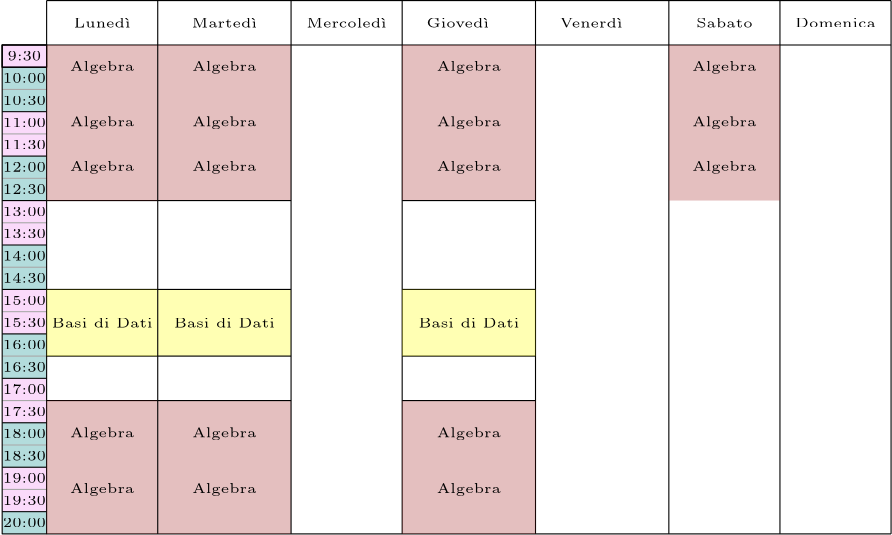 <?xml version="1.0"?>
<!DOCTYPE ipe SYSTEM "ipe.dtd">
<ipe version="70218" creator="Ipe 7.2.28">
<info created="D:20240102143154" modified="D:20240102145701"/>
<ipestyle name="basic">
<symbol name="arrow/arc(spx)">
<path stroke="sym-stroke" fill="sym-stroke" pen="sym-pen">
0 0 m
-1 0.333 l
-1 -0.333 l
h
</path>
</symbol>
<symbol name="arrow/farc(spx)">
<path stroke="sym-stroke" fill="white" pen="sym-pen">
0 0 m
-1 0.333 l
-1 -0.333 l
h
</path>
</symbol>
<symbol name="arrow/ptarc(spx)">
<path stroke="sym-stroke" fill="sym-stroke" pen="sym-pen">
0 0 m
-1 0.333 l
-0.8 0 l
-1 -0.333 l
h
</path>
</symbol>
<symbol name="arrow/fptarc(spx)">
<path stroke="sym-stroke" fill="white" pen="sym-pen">
0 0 m
-1 0.333 l
-0.8 0 l
-1 -0.333 l
h
</path>
</symbol>
<symbol name="mark/circle(sx)" transformations="translations">
<path fill="sym-stroke">
0.6 0 0 0.6 0 0 e
0.4 0 0 0.4 0 0 e
</path>
</symbol>
<symbol name="mark/disk(sx)" transformations="translations">
<path fill="sym-stroke">
0.6 0 0 0.6 0 0 e
</path>
</symbol>
<symbol name="mark/fdisk(sfx)" transformations="translations">
<group>
<path fill="sym-fill">
0.5 0 0 0.5 0 0 e
</path>
<path fill="sym-stroke" fillrule="eofill">
0.6 0 0 0.6 0 0 e
0.4 0 0 0.4 0 0 e
</path>
</group>
</symbol>
<symbol name="mark/box(sx)" transformations="translations">
<path fill="sym-stroke" fillrule="eofill">
-0.6 -0.6 m
0.6 -0.6 l
0.6 0.6 l
-0.6 0.6 l
h
-0.4 -0.4 m
0.4 -0.4 l
0.4 0.4 l
-0.4 0.4 l
h
</path>
</symbol>
<symbol name="mark/square(sx)" transformations="translations">
<path fill="sym-stroke">
-0.6 -0.6 m
0.6 -0.6 l
0.6 0.6 l
-0.6 0.6 l
h
</path>
</symbol>
<symbol name="mark/fsquare(sfx)" transformations="translations">
<group>
<path fill="sym-fill">
-0.5 -0.5 m
0.5 -0.5 l
0.5 0.5 l
-0.5 0.5 l
h
</path>
<path fill="sym-stroke" fillrule="eofill">
-0.6 -0.6 m
0.6 -0.6 l
0.6 0.6 l
-0.6 0.6 l
h
-0.4 -0.4 m
0.4 -0.4 l
0.4 0.4 l
-0.4 0.4 l
h
</path>
</group>
</symbol>
<symbol name="mark/cross(sx)" transformations="translations">
<group>
<path fill="sym-stroke">
-0.43 -0.57 m
0.57 0.43 l
0.43 0.57 l
-0.57 -0.43 l
h
</path>
<path fill="sym-stroke">
-0.43 0.57 m
0.57 -0.43 l
0.43 -0.57 l
-0.57 0.43 l
h
</path>
</group>
</symbol>
<symbol name="arrow/fnormal(spx)">
<path stroke="sym-stroke" fill="white" pen="sym-pen">
0 0 m
-1 0.333 l
-1 -0.333 l
h
</path>
</symbol>
<symbol name="arrow/pointed(spx)">
<path stroke="sym-stroke" fill="sym-stroke" pen="sym-pen">
0 0 m
-1 0.333 l
-0.8 0 l
-1 -0.333 l
h
</path>
</symbol>
<symbol name="arrow/fpointed(spx)">
<path stroke="sym-stroke" fill="white" pen="sym-pen">
0 0 m
-1 0.333 l
-0.8 0 l
-1 -0.333 l
h
</path>
</symbol>
<symbol name="arrow/linear(spx)">
<path stroke="sym-stroke" pen="sym-pen">
-1 0.333 m
0 0 l
-1 -0.333 l
</path>
</symbol>
<symbol name="arrow/fdouble(spx)">
<path stroke="sym-stroke" fill="white" pen="sym-pen">
0 0 m
-1 0.333 l
-1 -0.333 l
h
-1 0 m
-2 0.333 l
-2 -0.333 l
h
</path>
</symbol>
<symbol name="arrow/double(spx)">
<path stroke="sym-stroke" fill="sym-stroke" pen="sym-pen">
0 0 m
-1 0.333 l
-1 -0.333 l
h
-1 0 m
-2 0.333 l
-2 -0.333 l
h
</path>
</symbol>
<symbol name="arrow/mid-normal(spx)">
<path stroke="sym-stroke" fill="sym-stroke" pen="sym-pen">
0.5 0 m
-0.5 0.333 l
-0.5 -0.333 l
h
</path>
</symbol>
<symbol name="arrow/mid-fnormal(spx)">
<path stroke="sym-stroke" fill="white" pen="sym-pen">
0.5 0 m
-0.5 0.333 l
-0.5 -0.333 l
h
</path>
</symbol>
<symbol name="arrow/mid-pointed(spx)">
<path stroke="sym-stroke" fill="sym-stroke" pen="sym-pen">
0.5 0 m
-0.5 0.333 l
-0.3 0 l
-0.5 -0.333 l
h
</path>
</symbol>
<symbol name="arrow/mid-fpointed(spx)">
<path stroke="sym-stroke" fill="white" pen="sym-pen">
0.5 0 m
-0.5 0.333 l
-0.3 0 l
-0.5 -0.333 l
h
</path>
</symbol>
<symbol name="arrow/mid-double(spx)">
<path stroke="sym-stroke" fill="sym-stroke" pen="sym-pen">
1 0 m
0 0.333 l
0 -0.333 l
h
0 0 m
-1 0.333 l
-1 -0.333 l
h
</path>
</symbol>
<symbol name="arrow/mid-fdouble(spx)">
<path stroke="sym-stroke" fill="white" pen="sym-pen">
1 0 m
0 0.333 l
0 -0.333 l
h
0 0 m
-1 0.333 l
-1 -0.333 l
h
</path>
</symbol>
<anglesize name="22.5 deg" value="22.5"/>
<anglesize name="30 deg" value="30"/>
<anglesize name="45 deg" value="45"/>
<anglesize name="60 deg" value="60"/>
<anglesize name="90 deg" value="90"/>
<arrowsize name="large" value="10"/>
<arrowsize name="small" value="5"/>
<arrowsize name="tiny" value="3"/>
<color name="blue" value="0 0 1"/>
<color name="brown" value="0.647 0.165 0.165"/>
<color name="darkblue" value="0 0 0.545"/>
<color name="darkcyan" value="0 0.545 0.545"/>
<color name="darkgray" value="0.663"/>
<color name="darkgreen" value="0 0.392 0"/>
<color name="darkmagenta" value="0.545 0 0.545"/>
<color name="darkorange" value="1 0.549 0"/>
<color name="darkred" value="0.545 0 0"/>
<color name="gold" value="1 0.843 0"/>
<color name="gray" value="0.745"/>
<color name="green" value="0 1 0"/>
<color name="lightblue" value="0.678 0.847 0.902"/>
<color name="lightcyan" value="0.878 1 1"/>
<color name="lightgray" value="0.827"/>
<color name="lightgreen" value="0.565 0.933 0.565"/>
<color name="lightyellow" value="1 1 0.878"/>
<color name="navy" value="0 0 0.502"/>
<color name="orange" value="1 0.647 0"/>
<color name="pink" value="1 0.753 0.796"/>
<color name="purple" value="0.627 0.125 0.941"/>
<color name="red" value="1 0 0"/>
<color name="seagreen" value="0.18 0.545 0.341"/>
<color name="turquoise" value="0.251 0.878 0.816"/>
<color name="violet" value="0.933 0.51 0.933"/>
<color name="yellow" value="1 1 0"/>
<dashstyle name="dash dot dotted" value="[4 2 1 2 1 2] 0"/>
<dashstyle name="dash dotted" value="[4 2 1 2] 0"/>
<dashstyle name="dashed" value="[4] 0"/>
<dashstyle name="dotted" value="[1 3] 0"/>
<gridsize name="10 pts (~3.5 mm)" value="10"/>
<gridsize name="14 pts (~5 mm)" value="14"/>
<gridsize name="16 pts (~6 mm)" value="16"/>
<gridsize name="20 pts (~7 mm)" value="20"/>
<gridsize name="28 pts (~10 mm)" value="28"/>
<gridsize name="32 pts (~12 mm)" value="32"/>
<gridsize name="4 pts" value="4"/>
<gridsize name="56 pts (~20 mm)" value="56"/>
<gridsize name="8 pts (~3 mm)" value="8"/>
<opacity name="10%" value="0.1"/>
<opacity name="30%" value="0.3"/>
<opacity name="50%" value="0.5"/>
<opacity name="75%" value="0.75"/>
<pen name="fat" value="1.2"/>
<pen name="heavier" value="0.8"/>
<pen name="ultrafat" value="2"/>
<symbolsize name="large" value="5"/>
<symbolsize name="small" value="2"/>
<symbolsize name="tiny" value="1.1"/>
<textsize name="Huge" value="\Huge"/>
<textsize name="LARGE" value="\LARGE"/>
<textsize name="Large" value="\Large"/>
<textsize name="footnote" value="\footnotesize"/>
<textsize name="huge" value="\huge"/>
<textsize name="large" value="\large"/>
<textsize name="script" value="\scriptsize"/>
<textsize name="small" value="\small"/>
<textsize name="tiny" value="\tiny"/>
<textstyle name="center" begin="\begin{center}" end="\end{center}"/>
<textstyle name="item" begin="\begin{itemize}\item{}" end="\end{itemize}"/>
<textstyle name="itemize" begin="\begin{itemize}" end="\end{itemize}"/>
<tiling name="falling" angle="-60" step="4" width="1"/>
<tiling name="rising" angle="30" step="4" width="1"/>
</ipestyle>
<page>
<layer name="alpha"/>
<layer name="beta"/>
<view layers="alpha beta" active="beta"/>
<path layer="beta" fill="darkcyan" opacity="30%" stroke-opacity="opaque">
144 776 m
144 760 l
160 760 l
160 776 l
h
</path>
<path matrix="1 0 0 1 0 -16" fill="violet" opacity="30%" stroke-opacity="opaque">
144 776 m
144 760 l
160 760 l
160 776 l
h
</path>
<path matrix="1 0 0 1 0 -32" fill="darkcyan" opacity="30%" stroke-opacity="opaque">
144 776 m
144 760 l
160 760 l
160 776 l
h
</path>
<path matrix="1 0 0 1 0 -48" fill="violet" opacity="30%" stroke-opacity="opaque">
144 776 m
144 760 l
160 760 l
160 776 l
h
</path>
<path matrix="1 0 0 1 0 -64" fill="darkcyan" opacity="30%" stroke-opacity="opaque">
144 776 m
144 760 l
160 760 l
160 776 l
h
</path>
<path matrix="1 0 0 1 0 -80" fill="violet" opacity="30%" stroke-opacity="opaque">
144 776 m
144 760 l
160 760 l
160 776 l
h
</path>
<path matrix="1 0 0 1 0 -96" fill="darkcyan" opacity="30%" stroke-opacity="opaque">
144 776 m
144 760 l
160 760 l
160 776 l
h
</path>
<path matrix="1 0 0 1 0 -112" fill="violet" opacity="30%" stroke-opacity="opaque">
144 776 m
144 760 l
160 760 l
160 776 l
h
</path>
<path matrix="1 0 0 1 0 -128" fill="darkcyan" opacity="30%" stroke-opacity="opaque">
144 776 m
144 760 l
160 760 l
160 776 l
h
</path>
<path matrix="1 0 0 1 0 -144" fill="violet" opacity="30%" stroke-opacity="opaque">
144 776 m
144 760 l
160 760 l
160 776 l
h
</path>
<path fill="darkcyan" opacity="30%" stroke-opacity="opaque">
144 616 m
144 608 l
160 608 l
160 616 l
h
</path>
<path stroke="black" opacity="30%" stroke-opacity="opaque">
144 784 m
144 776 l
160 776 l
160 784 l
h
</path>
<text matrix="1 0 0 1 92 156" transformations="translations" pos="60 616" stroke="black" type="label" width="15.567" height="3.21" depth="0" halign="center" valign="center" size="tiny">10:00</text>
<text matrix="1 0 0 1 92 148" transformations="translations" pos="60 616" stroke="black" type="label" width="15.567" height="3.21" depth="0" halign="center" valign="center" size="tiny">10:30</text>
<text matrix="1 0 0 1 92 140" transformations="translations" pos="60 616" stroke="black" type="label" width="15.567" height="3.21" depth="0" halign="center" valign="center" size="tiny">11:00</text>
<text matrix="1 0 0 1 92 132" transformations="translations" pos="60 616" stroke="black" type="label" width="15.567" height="3.21" depth="0" halign="center" valign="center" size="tiny">11:30</text>
<text matrix="1 0 0 1 92 124" transformations="translations" pos="60 616" stroke="black" type="label" width="15.567" height="3.21" depth="0" halign="center" valign="center" size="tiny">12:00</text>
<text matrix="1 0 0 1 92 116" transformations="translations" pos="60 616" stroke="black" type="label" width="15.567" height="3.21" depth="0" halign="center" valign="center" size="tiny">12:30</text>
<text matrix="1 0 0 1 92 100" transformations="translations" pos="60 616" stroke="black" type="label" width="15.567" height="3.21" depth="0" halign="center" valign="center" size="tiny">13:30</text>
<text matrix="1 0 0 1 92 92" transformations="translations" pos="60 616" stroke="black" type="label" width="15.567" height="3.21" depth="0" halign="center" valign="center" size="tiny">14:00</text>
<text matrix="1 0 0 1 92 84" transformations="translations" pos="60 616" stroke="black" type="label" width="15.567" height="3.21" depth="0" halign="center" valign="center" size="tiny">14:30</text>
<text matrix="1 0 0 1 92 76" transformations="translations" pos="60 616" stroke="black" type="label" width="15.567" height="3.21" depth="0" halign="center" valign="center" size="tiny">15:00</text>
<text matrix="1 0 0 1 92 68" transformations="translations" pos="60 616" stroke="black" type="label" width="15.567" height="3.21" depth="0" halign="center" valign="center" size="tiny">15:30</text>
<text matrix="1 0 0 1 92 60" transformations="translations" pos="60 616" stroke="black" type="label" width="15.567" height="3.21" depth="0" halign="center" valign="center" size="tiny">16:00</text>
<text matrix="1 0 0 1 92 52" transformations="translations" pos="60 616" stroke="black" type="label" width="15.567" height="3.21" depth="0" halign="center" valign="center" size="tiny">16:30</text>
<text matrix="1 0 0 1 92 44" transformations="translations" pos="60 616" stroke="black" type="label" width="15.567" height="3.21" depth="0" halign="center" valign="center" size="tiny">17:00</text>
<text matrix="1 0 0 1 92 36" transformations="translations" pos="60 616" stroke="black" type="label" width="15.567" height="3.21" depth="0" halign="center" valign="center" size="tiny">17:30</text>
<text matrix="1 0 0 1 92 28" transformations="translations" pos="60 616" stroke="black" type="label" width="15.567" height="3.21" depth="0" halign="center" valign="center" size="tiny">18:00</text>
<text matrix="1 0 0 1 92 20" transformations="translations" pos="60 616" stroke="black" type="label" width="15.567" height="3.21" depth="0" halign="center" valign="center" size="tiny">18:30</text>
<text matrix="1 0 0 1 92 12" transformations="translations" pos="60 616" stroke="black" type="label" width="15.567" height="3.21" depth="0" halign="center" valign="center" size="tiny">19:00</text>
<text matrix="1 0 0 1 92 4" transformations="translations" pos="60 616" stroke="black" type="label" width="15.567" height="3.21" depth="0" halign="center" valign="center" size="tiny">19:30</text>
<text matrix="1 0 0 1 92 -4" transformations="translations" pos="60 616" stroke="black" type="label" width="15.567" height="3.21" depth="0" halign="center" valign="center" size="tiny">20:00</text>
<path matrix="1 0 0 1 16 8" stroke="black">
128 768 m
144 768 l
</path>
<path matrix="1 0 0 1 16 8" stroke="darkgray">
128 760 m
144 760 l
</path>
<path matrix="1 0 0 1 16 8" fill="1">
128 752 m
144 752 l
</path>
<path matrix="1 0 0 1 16 8" stroke="darkgray">
128 744 m
144 744 l
</path>
<path matrix="1 0 0 1 16 8" stroke="black">
128 736 m
144 736 l
</path>
<path matrix="1 0 0 1 16 8" stroke="darkgray">
128 728 m
144 728 l
</path>
<path matrix="1 0 0 1 16 8" stroke="black">
128 720 m
144 720 l
</path>
<path matrix="1 0 0 1 16 0" stroke="black">
128 712 m
144 712 l
</path>
<path matrix="1 0 0 1 16 0" stroke="darkgray">
128 704 m
144 704 l
</path>
<path matrix="1 0 0 1 16 0" stroke="black">
128 696 m
144 696 l
</path>
<path matrix="1 0 0 1 16 0" stroke="darkgray">
128 688 m
144 688 l
</path>
<path matrix="1 0 0 1 16 0" stroke="black">
128 680 m
144 680 l
144 680 l
</path>
<path matrix="1 0 0 1 16 0" stroke="darkgray">
128 672 m
144 672 l
</path>
<path matrix="1 0 0 1 16 -24" stroke="black">
128 688 m
144 688 l
</path>
<path matrix="1 0 0 1 16 -24" stroke="darkgray">
128 680 m
144 680 l
144 680 l
</path>
<path matrix="1 0 0 1 16 -24" stroke="black">
128 672 m
144 672 l
</path>
<path matrix="1 0 0 1 16 -40" stroke="darkgray">
128 680 m
144 680 l
144 680 l
</path>
<path matrix="1 0 0 1 16 -40" stroke="black">
128 672 m
144 672 l
</path>
<path matrix="1 0 0 1 16 -56" stroke="darkgray">
128 680 m
144 680 l
144 680 l
</path>
<path matrix="1 0 0 1 16 -56" stroke="black">
128 672 m
144 672 l
</path>
<path matrix="1 0 0 1 16 0" stroke="darkgray">
128 720 m
144 720 l
</path>
<text matrix="1 0 0 1 92 108" transformations="translations" pos="60 616" stroke="black" type="label" width="15.567" height="3.21" depth="0" halign="center" valign="center" size="tiny">13:00</text>
<path stroke="black" fill="violet" opacity="30%" stroke-opacity="opaque">
144 784 m
144 776 l
160 776 l
160 784 l
h
</path>
<path stroke="black" opacity="30%" stroke-opacity="opaque">
144 784 m
144 608 l
160 608 l
160 784 l
h
</path>
<text matrix="1 0 0 1 92 164" transformations="translations" pos="60 616" stroke="black" type="label" width="12.177" height="3.21" depth="0" halign="center" valign="center" size="tiny">9:30</text>
<path matrix="1 0 0 1 16 0" stroke="black">
128 760 m
144 760 l
</path>
<text matrix="1 0 0 1 120 176" transformations="translations" pos="60 616" stroke="black" type="label" width="20.396" height="3.459" depth="0" halign="center" valign="center" size="tiny">Lunedì</text>
<text matrix="1 0 0 1 164 176" transformations="translations" pos="60 616" stroke="black" type="label" width="23.496" height="3.459" depth="0" halign="center" valign="center" size="tiny">Martedì</text>
<text matrix="1 0 0 1 208 176" transformations="translations" pos="60 616" stroke="black" type="label" width="28.892" height="3.459" depth="0" halign="center" valign="center" size="tiny">Mercoledì</text>
<text matrix="1 0 0 1 248 176" transformations="translations" pos="60 616" stroke="black" type="label" width="22.548" height="3.459" depth="0" halign="center" valign="center" size="tiny">Giovedì</text>
<text matrix="1 0 0 1 296 176" transformations="translations" pos="60 616" stroke="black" type="label" width="22.631" height="3.459" depth="0" halign="center" valign="center" size="tiny">Venerdì</text>
<text matrix="1 0 0 1 344 176" transformations="translations" pos="60 616" stroke="black" type="label" width="20.341" height="3.459" depth="0" halign="center" valign="center" size="tiny">Sabato</text>
<text matrix="1 0 0 1 384 176" transformations="translations" pos="60 616" stroke="black" type="label" width="29.079" height="3.386" depth="0" halign="center" valign="center" size="tiny">Domenica</text>
<path matrix="1 0 0 1 96 0" stroke="black">
192 800 m
192 608 l
</path>
<path matrix="1 0 0 1 144 0" stroke="black">
192 800 m
192 608 l
</path>
<path matrix="1 0 0 1 192 0" stroke="black">
192 800 m
192 608 l
</path>
<path matrix="1 0 0 1 232 0" stroke="black">
192 800 m
192 608 l
</path>
<path stroke="black">
160 728 m
200 728 l
</path>
<path stroke="black">
160 696 m
200 696 l
</path>
<path stroke="black">
160 672 m
200 672 l
</path>
<path stroke="black">
160 656 m
200 656 l
</path>
<path matrix="1 0 0 1 272 0" stroke="black">
192 800 m
192 608 l
</path>
<path stroke="black">
160 608 m
464 608 l
</path>
<path stroke="black">
464 800 m
160 800 l
</path>
<path stroke="black">
160 800 m
160 784 l
</path>
<path stroke="black">
160 784 m
464 784 l
</path>
<path fill="brown" opacity="30%" stroke-opacity="opaque">
160 784 m
160 728 l
200 728 l
200 784 l
h
</path>
<path fill="brown" opacity="30%" stroke-opacity="opaque">
160 656 m
160 608 l
200 608 l
200 656 l
h
</path>
<text matrix="1 0 0 1 120 160" transformations="translations" pos="60 616" stroke="black" type="label" width="23.15" height="3.468" depth="0.96" halign="center" valign="center" size="tiny">Algebra</text>
<text matrix="1 0 0 1 120 124" transformations="translations" pos="60 616" stroke="black" type="label" width="23.15" height="3.468" depth="0.96" halign="center" valign="center" size="tiny">Algebra</text>
<text matrix="1 0 0 1 120 140" transformations="translations" pos="60 616" stroke="black" type="label" width="23.15" height="3.468" depth="0.96" halign="center" valign="center" size="tiny">Algebra</text>
<text matrix="1 0 0 1 120 8" transformations="translations" pos="60 616" stroke="black" type="label" width="23.15" height="3.468" depth="0.96" halign="center" valign="center" size="tiny">Algebra</text>
<text matrix="1 0 0 1 120 28" transformations="translations" pos="60 616" stroke="black" type="label" width="23.15" height="3.468" depth="0.96" halign="center" valign="center" size="tiny">Algebra</text>
<path fill="yellow" opacity="30%" stroke-opacity="opaque">
160 696 m
160 672 l
200 672 l
200 696 l
h
</path>
<text matrix="1 0 0 1 120 68" transformations="translations" pos="60 616" stroke="black" type="label" width="36.33" height="3.459" depth="0" halign="center" valign="center" size="tiny">Basi di Dati</text>
<path fill="yellow" opacity="30%" stroke-opacity="opaque">
200 696 m
200 672 l
248 672 l
248 696 l
h
</path>
<text matrix="1 0 0 1 164 68" transformations="translations" pos="60 616" stroke="black" type="label" width="36.33" height="3.459" depth="0" halign="center" valign="center" size="tiny">Basi di Dati</text>
<path fill="brown" opacity="30%" stroke-opacity="opaque">
200 784 m
200 728 l
248 728 l
248 784 l
h
</path>
<path fill="brown" opacity="30%" stroke-opacity="opaque">
200 656 m
200 608 l
248 608 l
248 656 l
h
</path>
<text matrix="1 0 0 1 164 160" transformations="translations" pos="60 616" stroke="black" type="label" width="23.15" height="3.468" depth="0.96" halign="center" valign="center" size="tiny">Algebra</text>
<text matrix="1 0 0 1 164 124" transformations="translations" pos="60 616" stroke="black" type="label" width="23.15" height="3.468" depth="0.96" halign="center" valign="center" size="tiny">Algebra</text>
<text matrix="1 0 0 1 164 140" transformations="translations" pos="60 616" stroke="black" type="label" width="23.15" height="3.468" depth="0.96" halign="center" valign="center" size="tiny">Algebra</text>
<text matrix="1 0 0 1 164 8" transformations="translations" pos="60 616" stroke="black" type="label" width="23.15" height="3.468" depth="0.96" halign="center" valign="center" size="tiny">Algebra</text>
<text matrix="1 0 0 1 164 28" transformations="translations" pos="60 616" stroke="black" type="label" width="23.15" height="3.468" depth="0.96" halign="center" valign="center" size="tiny">Algebra</text>
<path matrix="1 0 0 1 8 0" stroke="black">
192 800 m
192 608 l
</path>
<path fill="brown" opacity="30%" stroke-opacity="opaque">
200 728 m
248 728 l
</path>
<path fill="brown" opacity="30%" stroke-opacity="opaque">
200 696 m
248 696 l
</path>
<path fill="brown" opacity="30%" stroke-opacity="opaque">
200 672 m
248 672 l
</path>
<path fill="brown" opacity="30%" stroke-opacity="opaque">
200 656 m
248 656 l
</path>
<path matrix="1 0 0 1 56 0" stroke="black">
192 800 m
192 608 l
</path>
<path stroke="black" opacity="30%" stroke-opacity="opaque">
200 728 m
244 728 l
248 728 l
248 728 l
</path>
<path stroke="black" opacity="30%" stroke-opacity="opaque">
248 696 m
200 696 l
</path>
<path stroke="black" opacity="30%" stroke-opacity="opaque">
200 672 m
248 672 l
</path>
<path stroke="black" opacity="30%" stroke-opacity="opaque">
248 656 m
200 656 l
</path>
<path matrix="1 0 0 1 88 0" fill="brown" opacity="30%" stroke-opacity="opaque">
200 784 m
200 728 l
248 728 l
248 784 l
h
</path>
<path matrix="1 0 0 1 88 0" fill="brown" opacity="30%" stroke-opacity="opaque">
200 656 m
200 608 l
248 608 l
248 656 l
h
</path>
<text matrix="1 0 0 1 252 160" transformations="translations" pos="60 616" stroke="black" type="label" width="23.15" height="3.468" depth="0.96" halign="center" valign="center" size="tiny">Algebra</text>
<text matrix="1 0 0 1 252 124" transformations="translations" pos="60 616" stroke="black" type="label" width="23.15" height="3.468" depth="0.96" halign="center" valign="center" size="tiny">Algebra</text>
<text matrix="1 0 0 1 252 140" transformations="translations" pos="60 616" stroke="black" type="label" width="23.15" height="3.468" depth="0.96" halign="center" valign="center" size="tiny">Algebra</text>
<text matrix="1 0 0 1 252 8" transformations="translations" pos="60 616" stroke="black" type="label" width="23.15" height="3.468" depth="0.96" halign="center" valign="center" size="tiny">Algebra</text>
<text matrix="1 0 0 1 252 28" transformations="translations" pos="60 616" stroke="black" type="label" width="23.15" height="3.468" depth="0.96" halign="center" valign="center" size="tiny">Algebra</text>
<path matrix="1 0 0 1 88 0" stroke="black" opacity="30%" stroke-opacity="opaque">
200 728 m
244 728 l
248 728 l
248 728 l
</path>
<path matrix="1 0 0 1 88 0" stroke="black" opacity="30%" stroke-opacity="opaque">
248 696 m
200 696 l
</path>
<path matrix="1 0 0 1 88 0" stroke="black" opacity="30%" stroke-opacity="opaque">
200 672 m
248 672 l
</path>
<path matrix="1 0 0 1 88 0" stroke="black" opacity="30%" stroke-opacity="opaque">
248 656 m
200 656 l
</path>
<path matrix="1 0 0 1 224 0" fill="brown" opacity="30%" stroke-opacity="opaque">
160 784 m
160 728 l
200 728 l
200 784 l
h
</path>
<text matrix="1 0 0 1 344 160" transformations="translations" pos="60 616" stroke="black" type="label" width="23.15" height="3.468" depth="0.96" halign="center" valign="center" size="tiny">Algebra</text>
<text matrix="1 0 0 1 344 124" transformations="translations" pos="60 616" stroke="black" type="label" width="23.15" height="3.468" depth="0.96" halign="center" valign="center" size="tiny">Algebra</text>
<text matrix="1 0 0 1 344 140" transformations="translations" pos="60 616" stroke="black" type="label" width="23.15" height="3.468" depth="0.96" halign="center" valign="center" size="tiny">Algebra</text>
<path fill="yellow" opacity="30%" stroke-opacity="opaque">
384 728 m
424 728 l
</path>
<path fill="yellow" opacity="30%" stroke-opacity="opaque">
288 696 m
288 672 l
336 672 l
336 696 l
h
</path>
<text matrix="1 0 0 1 252 68" transformations="translations" pos="60 616" stroke="black" type="label" width="36.33" height="3.459" depth="0" halign="center" valign="center" size="tiny">Basi di Dati</text>
</page>
</ipe>
